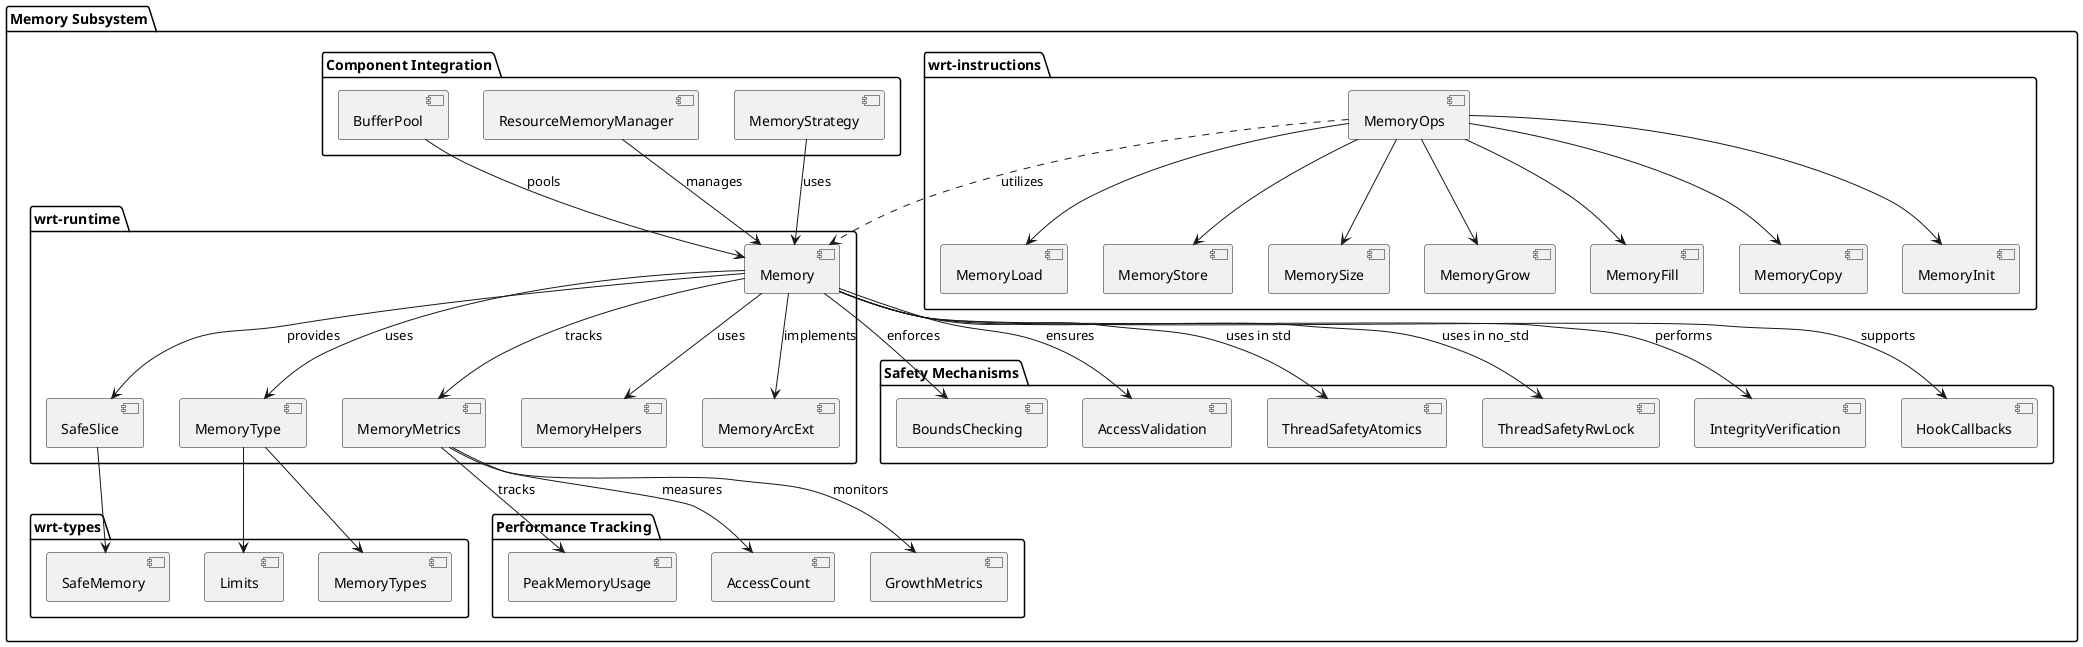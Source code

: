 @startuml

package "Memory Subsystem" {
  package "wrt-runtime" {
    [Memory] as Memory
    [SafeSlice] as SafeSlice
    [MemoryType] as MemType
    [MemoryMetrics] as MemMetrics
    [MemoryHelpers] as MemHelpers
    [MemoryArcExt] as MemArcExt
    
    Memory --> SafeSlice : provides
    Memory --> MemType : uses
    Memory --> MemMetrics : tracks
    Memory --> MemHelpers : uses
    Memory --> MemArcExt : implements
  }
  
  package "wrt-types" {
    [Limits] as Limits
    [MemoryTypes] as MemTypes
    [SafeMemory] as SafeMem
    
    MemType --> Limits
    MemType --> MemTypes
    SafeSlice --> SafeMem
  }
  
  package "wrt-instructions" {
    [MemoryOps] as MemOps
    [MemoryLoad] as MemLoad
    [MemoryStore] as MemStore
    [MemorySize] as MemSize
    [MemoryGrow] as MemGrow
    [MemoryFill] as MemFill
    [MemoryCopy] as MemCopy
    [MemoryInit] as MemInit
    
    MemOps --> MemLoad
    MemOps --> MemStore
    MemOps --> MemSize
    MemOps --> MemGrow
    MemOps --> MemFill
    MemOps --> MemCopy
    MemOps --> MemInit
    
    MemOps -[dashed]-> Memory : utilizes
  }
  
  package "Safety Mechanisms" {
    [BoundsChecking] as BoundsCheck
    [AccessValidation] as AccessValid
    [ThreadSafetyAtomics] as TsAtomics
    [ThreadSafetyRwLock] as TsRwLock
    [IntegrityVerification] as IntVerify
    [HookCallbacks] as Hooks
    
    Memory --> BoundsCheck : enforces
    Memory --> AccessValid : ensures
    Memory --> TsAtomics : uses in std
    Memory --> TsRwLock : uses in no_std
    Memory --> IntVerify : performs
    Memory --> Hooks : supports
  }
  
  package "Component Integration" {
    [ResourceMemoryManager] as ResMem
    [MemoryStrategy] as MemStrategy
    [BufferPool] as BufferPool
    
    ResMem --> Memory : manages
    MemStrategy --> Memory : uses
    BufferPool --> Memory : pools
  }
  
  package "Performance Tracking" {
    [PeakMemoryUsage] as PeakUsage
    [AccessCount] as AccessCount
    [GrowthMetrics] as GrowthMetrics
    
    MemMetrics --> PeakUsage : tracks
    MemMetrics --> AccessCount : measures
    MemMetrics --> GrowthMetrics : monitors
  }
}

@enduml 